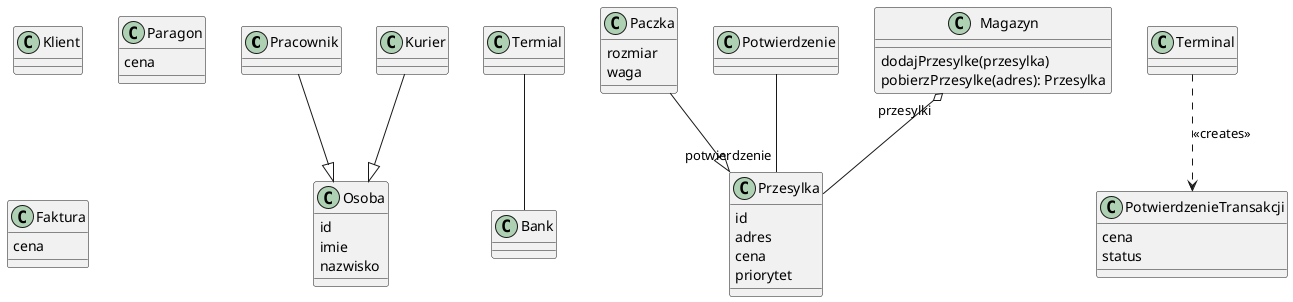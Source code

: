 @startuml

class Pracownik{}
class Bank {} 
class Klient{}
class Kurier {}
class Osoba{
    id
    imie 
    nazwisko
}
class Przesylka{
    id 
    adres
    cena 
    priorytet
    'potwierdzenie : Potwierdzenie 
}
class Paczka{
    rozmiar
    waga
}

class Potwierdzenie {}

class Magazyn{
    'przesylki : Przesylka[]
    dodajPrzesylke(przesylka)
    pobierzPrzesylke(adres): Przesylka
}

class Paragon{ 
    cena
}
class Termial{}
class Faktura{ 
    cena
}
class PotwierdzenieTransakcji{ 
    cena
    status
}

Terminal ..> PotwierdzenieTransakcji : <<creates>> 
Paczka --|> Przesylka
Potwierdzenie -- "potwierdzenie" Przesylka
Magazyn "przesylki" o-- Przesylka
Termial -- Bank
Kurier --|> Osoba
Pracownik --|> Osoba
@enduml